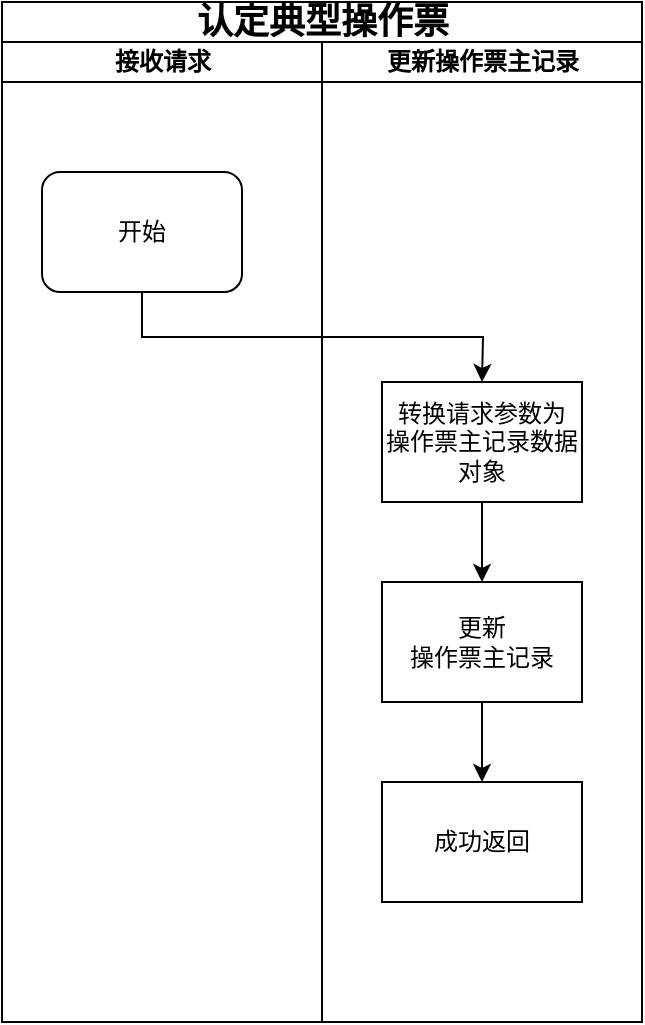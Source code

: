 <mxfile version="26.2.9">
  <diagram name="第 1 页" id="f9eowh-b8QFa5v1yhPBh">
    <mxGraphModel dx="1044" dy="562" grid="1" gridSize="10" guides="1" tooltips="1" connect="1" arrows="1" fold="1" page="1" pageScale="1" pageWidth="827" pageHeight="1169" math="0" shadow="0">
      <root>
        <mxCell id="0" />
        <mxCell id="1" parent="0" />
        <mxCell id="moH_sm4wq7Ac88eETB_j-1" value="&lt;font style=&quot;font-size: 18px;&quot;&gt;认定典型操作票&lt;/font&gt;" style="swimlane;html=1;childLayout=stackLayout;startSize=20;rounded=0;shadow=0;labelBackgroundColor=none;strokeWidth=1;fontFamily=Verdana;fontSize=8;align=center;" vertex="1" parent="1">
          <mxGeometry x="70" y="40" width="320" height="510" as="geometry" />
        </mxCell>
        <mxCell id="moH_sm4wq7Ac88eETB_j-2" value="接收请求" style="swimlane;html=1;startSize=20;" vertex="1" parent="moH_sm4wq7Ac88eETB_j-1">
          <mxGeometry y="20" width="160" height="490" as="geometry">
            <mxRectangle y="20" width="40" height="730" as="alternateBounds" />
          </mxGeometry>
        </mxCell>
        <mxCell id="moH_sm4wq7Ac88eETB_j-3" value="&lt;font style=&quot;font-size: 12px;&quot;&gt;开始&lt;/font&gt;" style="rounded=1;whiteSpace=wrap;html=1;shadow=0;labelBackgroundColor=none;strokeWidth=1;fontFamily=Verdana;fontSize=8;align=center;" vertex="1" parent="moH_sm4wq7Ac88eETB_j-2">
          <mxGeometry x="20" y="65" width="100" height="60" as="geometry" />
        </mxCell>
        <mxCell id="moH_sm4wq7Ac88eETB_j-4" value="更新操作票主记录" style="swimlane;html=1;startSize=20;" vertex="1" parent="moH_sm4wq7Ac88eETB_j-1">
          <mxGeometry x="160" y="20" width="160" height="490" as="geometry" />
        </mxCell>
        <mxCell id="moH_sm4wq7Ac88eETB_j-5" style="edgeStyle=orthogonalEdgeStyle;rounded=0;orthogonalLoop=1;jettySize=auto;html=1;exitX=0.5;exitY=1;exitDx=0;exitDy=0;entryX=0.5;entryY=0;entryDx=0;entryDy=0;" edge="1" parent="moH_sm4wq7Ac88eETB_j-4" source="moH_sm4wq7Ac88eETB_j-6" target="moH_sm4wq7Ac88eETB_j-8">
          <mxGeometry relative="1" as="geometry" />
        </mxCell>
        <mxCell id="moH_sm4wq7Ac88eETB_j-6" value="&lt;span style=&quot;font-size: 12px;&quot;&gt;转换请求参数为&lt;/span&gt;&lt;div&gt;&lt;span style=&quot;font-size: 12px;&quot;&gt;操作票主记录数据对象&lt;/span&gt;&lt;/div&gt;" style="whiteSpace=wrap;html=1;fontSize=8;fontFamily=Verdana;rounded=0;shadow=0;labelBackgroundColor=none;strokeWidth=1;" vertex="1" parent="moH_sm4wq7Ac88eETB_j-4">
          <mxGeometry x="30" y="170" width="100" height="60" as="geometry" />
        </mxCell>
        <mxCell id="moH_sm4wq7Ac88eETB_j-7" style="edgeStyle=orthogonalEdgeStyle;rounded=0;orthogonalLoop=1;jettySize=auto;html=1;exitX=0.5;exitY=1;exitDx=0;exitDy=0;" edge="1" parent="moH_sm4wq7Ac88eETB_j-4" source="moH_sm4wq7Ac88eETB_j-8" target="moH_sm4wq7Ac88eETB_j-9">
          <mxGeometry relative="1" as="geometry" />
        </mxCell>
        <mxCell id="moH_sm4wq7Ac88eETB_j-8" value="&lt;span style=&quot;font-size: 12px;&quot;&gt;更新&lt;/span&gt;&lt;div&gt;&lt;span style=&quot;font-size: 12px;&quot;&gt;操作票主记录&lt;/span&gt;&lt;/div&gt;" style="whiteSpace=wrap;html=1;fontSize=8;fontFamily=Verdana;rounded=0;shadow=0;labelBackgroundColor=none;strokeWidth=1;" vertex="1" parent="moH_sm4wq7Ac88eETB_j-4">
          <mxGeometry x="30" y="270" width="100" height="60" as="geometry" />
        </mxCell>
        <mxCell id="moH_sm4wq7Ac88eETB_j-9" value="&lt;span style=&quot;font-size: 12px;&quot;&gt;成功返回&lt;/span&gt;" style="whiteSpace=wrap;html=1;fontSize=8;fontFamily=Verdana;rounded=0;shadow=0;labelBackgroundColor=none;strokeWidth=1;" vertex="1" parent="moH_sm4wq7Ac88eETB_j-4">
          <mxGeometry x="30" y="370" width="100" height="60" as="geometry" />
        </mxCell>
        <mxCell id="moH_sm4wq7Ac88eETB_j-10" style="edgeStyle=orthogonalEdgeStyle;rounded=0;orthogonalLoop=1;jettySize=auto;html=1;entryX=0.5;entryY=0;entryDx=0;entryDy=0;exitX=0.5;exitY=1;exitDx=0;exitDy=0;" edge="1" parent="moH_sm4wq7Ac88eETB_j-1" source="moH_sm4wq7Ac88eETB_j-3">
          <mxGeometry relative="1" as="geometry">
            <mxPoint x="70" y="240" as="sourcePoint" />
            <mxPoint x="240" y="190" as="targetPoint" />
          </mxGeometry>
        </mxCell>
      </root>
    </mxGraphModel>
  </diagram>
</mxfile>
